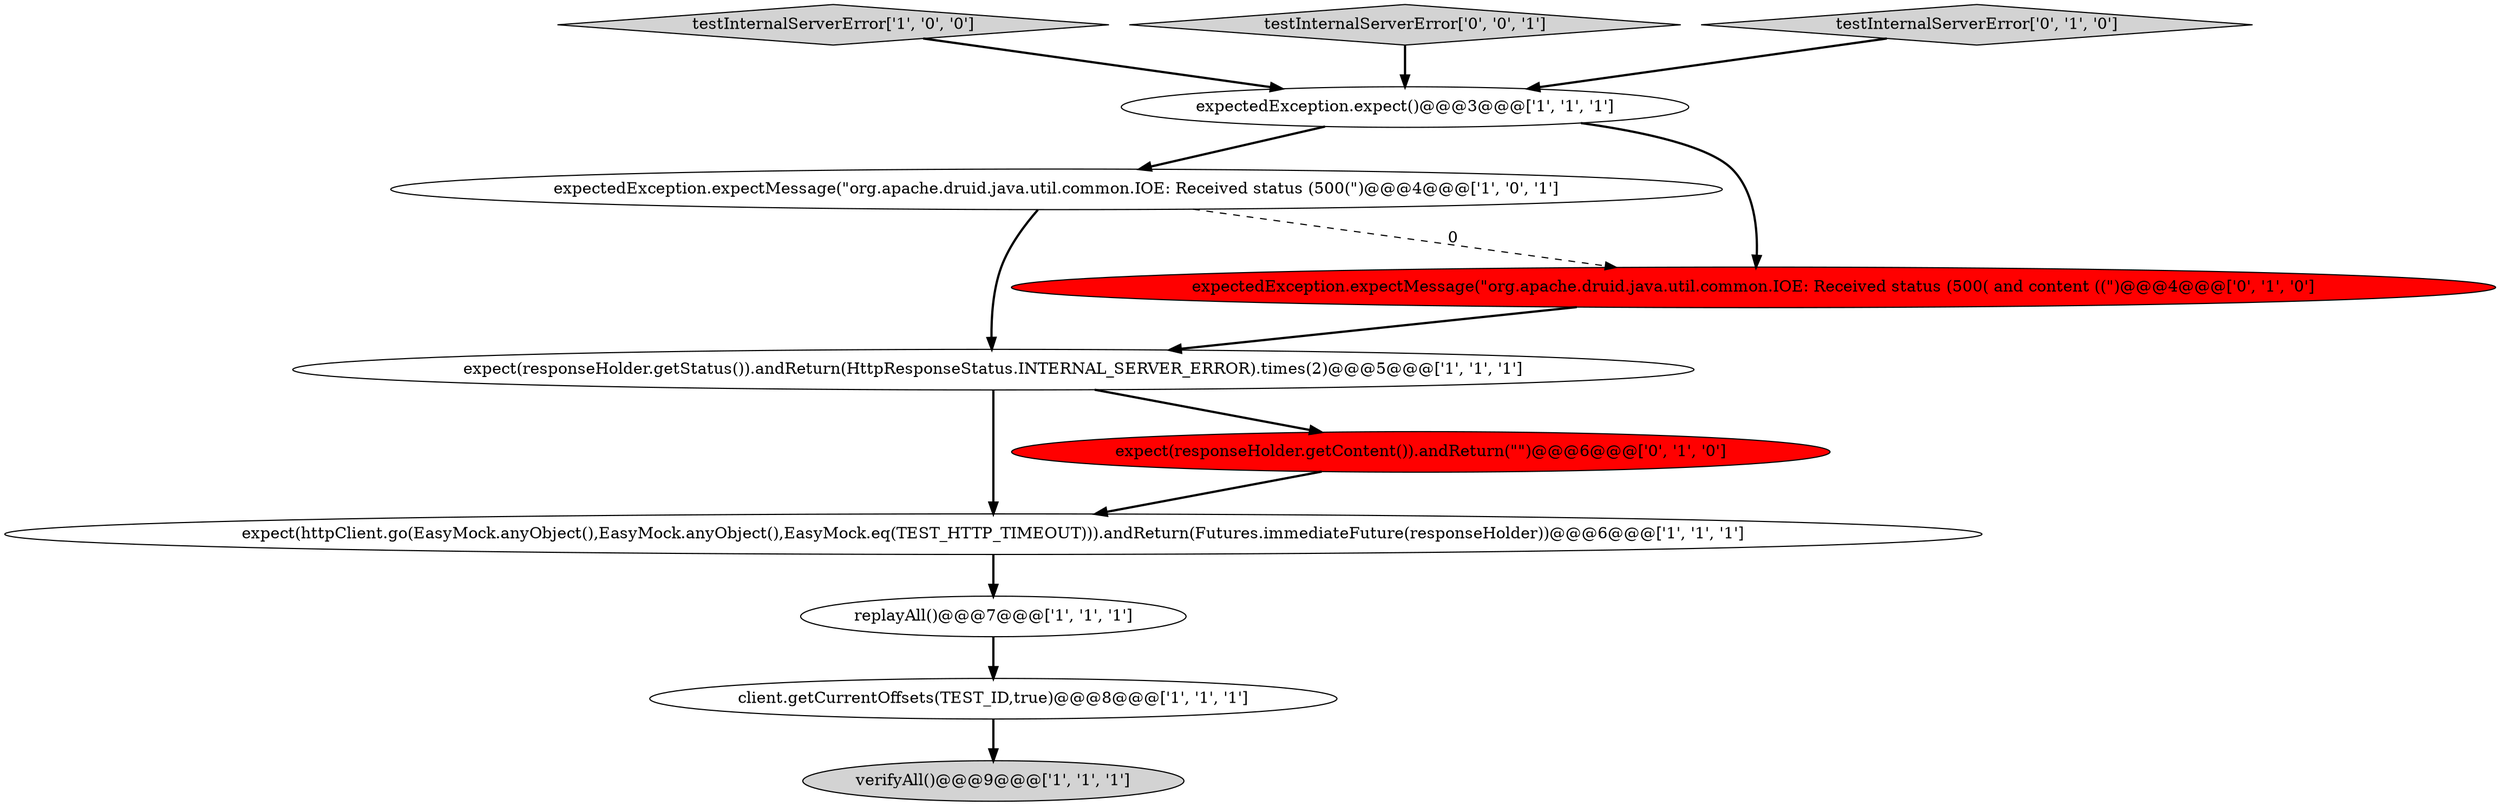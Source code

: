 digraph {
7 [style = filled, label = "expect(httpClient.go(EasyMock.anyObject(),EasyMock.anyObject(),EasyMock.eq(TEST_HTTP_TIMEOUT))).andReturn(Futures.immediateFuture(responseHolder))@@@6@@@['1', '1', '1']", fillcolor = white, shape = ellipse image = "AAA0AAABBB1BBB"];
1 [style = filled, label = "client.getCurrentOffsets(TEST_ID,true)@@@8@@@['1', '1', '1']", fillcolor = white, shape = ellipse image = "AAA0AAABBB1BBB"];
3 [style = filled, label = "replayAll()@@@7@@@['1', '1', '1']", fillcolor = white, shape = ellipse image = "AAA0AAABBB1BBB"];
5 [style = filled, label = "expectedException.expectMessage(\"org.apache.druid.java.util.common.IOE: Received status (500(\")@@@4@@@['1', '0', '1']", fillcolor = white, shape = ellipse image = "AAA0AAABBB1BBB"];
0 [style = filled, label = "testInternalServerError['1', '0', '0']", fillcolor = lightgray, shape = diamond image = "AAA0AAABBB1BBB"];
4 [style = filled, label = "verifyAll()@@@9@@@['1', '1', '1']", fillcolor = lightgray, shape = ellipse image = "AAA0AAABBB1BBB"];
11 [style = filled, label = "testInternalServerError['0', '0', '1']", fillcolor = lightgray, shape = diamond image = "AAA0AAABBB3BBB"];
2 [style = filled, label = "expectedException.expect()@@@3@@@['1', '1', '1']", fillcolor = white, shape = ellipse image = "AAA0AAABBB1BBB"];
6 [style = filled, label = "expect(responseHolder.getStatus()).andReturn(HttpResponseStatus.INTERNAL_SERVER_ERROR).times(2)@@@5@@@['1', '1', '1']", fillcolor = white, shape = ellipse image = "AAA0AAABBB1BBB"];
9 [style = filled, label = "expect(responseHolder.getContent()).andReturn(\"\")@@@6@@@['0', '1', '0']", fillcolor = red, shape = ellipse image = "AAA1AAABBB2BBB"];
8 [style = filled, label = "expectedException.expectMessage(\"org.apache.druid.java.util.common.IOE: Received status (500( and content ((\")@@@4@@@['0', '1', '0']", fillcolor = red, shape = ellipse image = "AAA1AAABBB2BBB"];
10 [style = filled, label = "testInternalServerError['0', '1', '0']", fillcolor = lightgray, shape = diamond image = "AAA0AAABBB2BBB"];
5->8 [style = dashed, label="0"];
1->4 [style = bold, label=""];
10->2 [style = bold, label=""];
8->6 [style = bold, label=""];
0->2 [style = bold, label=""];
5->6 [style = bold, label=""];
6->7 [style = bold, label=""];
3->1 [style = bold, label=""];
6->9 [style = bold, label=""];
9->7 [style = bold, label=""];
11->2 [style = bold, label=""];
7->3 [style = bold, label=""];
2->8 [style = bold, label=""];
2->5 [style = bold, label=""];
}
